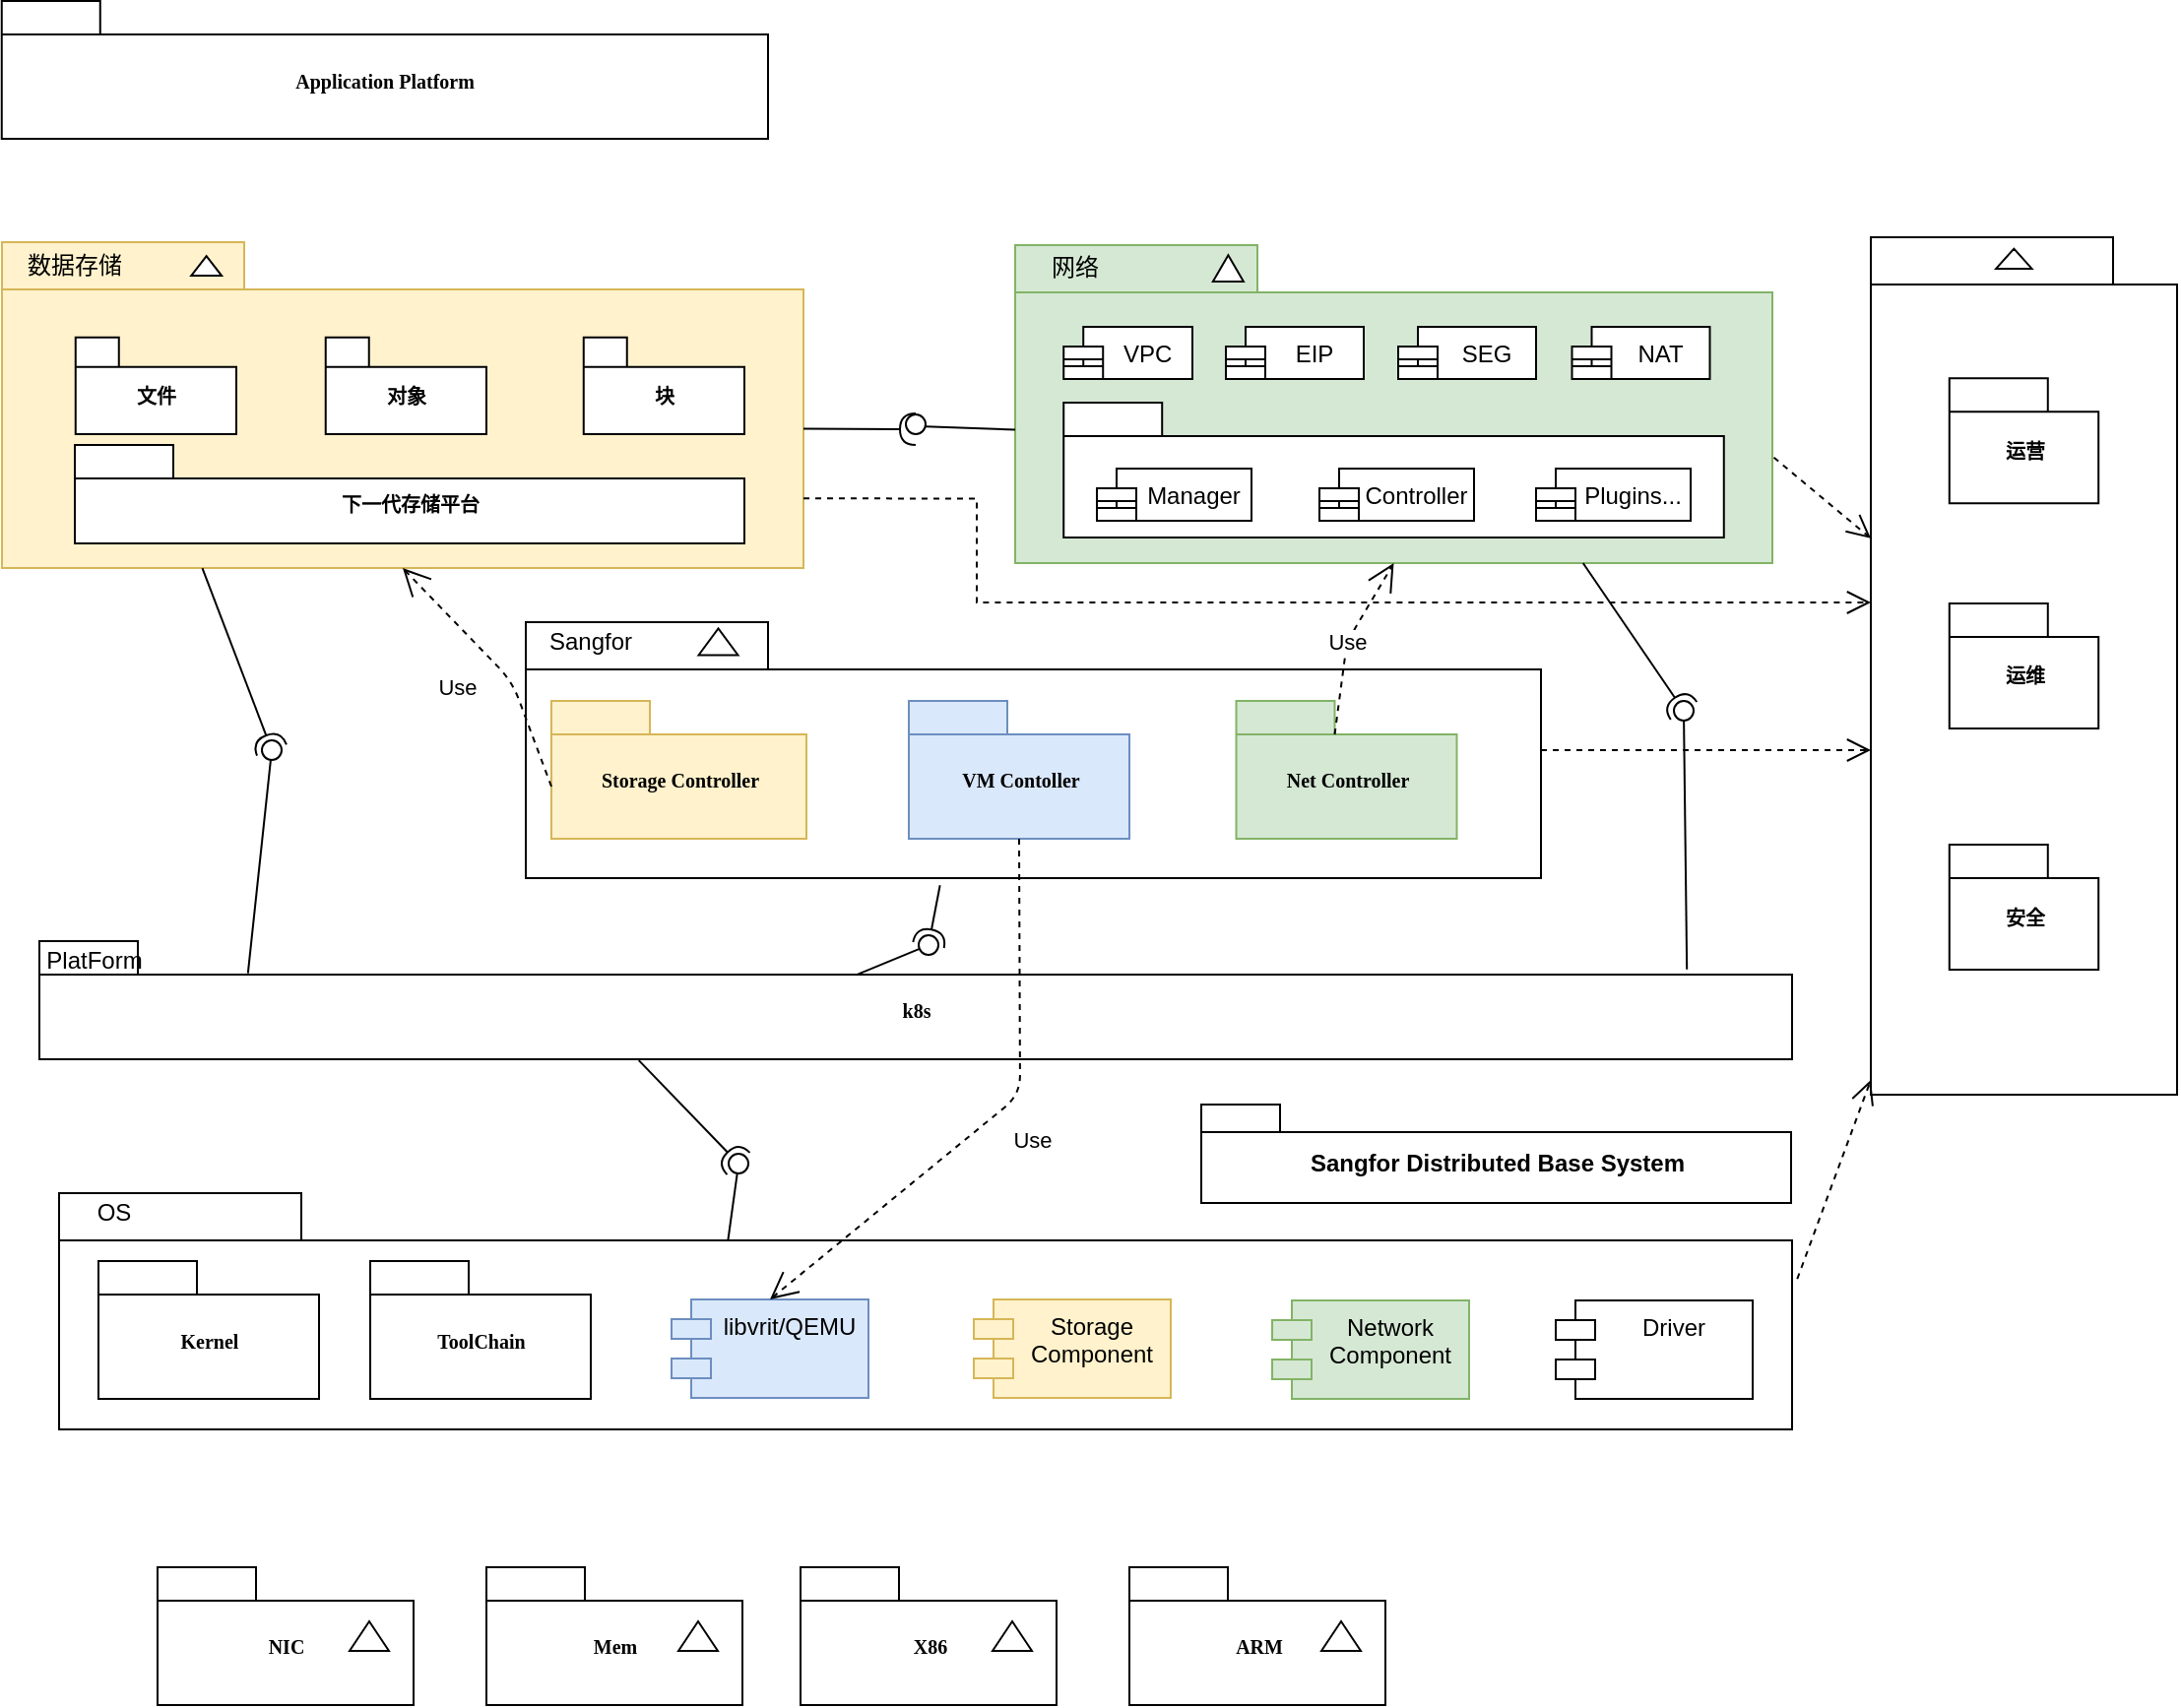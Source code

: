 <mxfile version="14.6.6" type="github">
  <diagram name="Page-1" id="b5b7bab2-c9e2-2cf4-8b2a-24fd1a2a6d21">
    <mxGraphModel dx="1176" dy="579" grid="1" gridSize="10" guides="1" tooltips="1" connect="1" arrows="1" fold="1" page="1" pageScale="1" pageWidth="827" pageHeight="1169" background="none" math="0" shadow="0">
      <root>
        <mxCell id="0" />
        <mxCell id="1" parent="0" />
        <mxCell id="6e0c8c40b5770093-6" value="" style="group" parent="1" vertex="1" connectable="0">
          <mxGeometry x="170.88" y="174.5" width="389.12" height="70" as="geometry" />
        </mxCell>
        <mxCell id="6e0c8c40b5770093-4" value="Application Platform" style="shape=folder;fontStyle=1;spacingTop=10;tabWidth=50;tabHeight=17;tabPosition=left;html=1;rounded=0;shadow=0;comic=0;labelBackgroundColor=none;strokeWidth=1;fontFamily=Verdana;fontSize=10;align=center;" parent="6e0c8c40b5770093-6" vertex="1">
          <mxGeometry width="389.12" height="70" as="geometry" />
        </mxCell>
        <mxCell id="6e0c8c40b5770093-18" value="" style="group;" parent="1" vertex="1" connectable="0">
          <mxGeometry x="178" y="294.5" width="462" height="168.05" as="geometry" />
        </mxCell>
        <mxCell id="6e0c8c40b5770093-11" value="" style="shape=folder;fontStyle=1;spacingTop=10;tabWidth=123;tabHeight=24;tabPosition=left;html=1;rounded=0;shadow=0;comic=0;labelBackgroundColor=none;strokeWidth=1;fontFamily=Verdana;fontSize=10;align=center;fillColor=#fff2cc;strokeColor=#d6b656;" parent="6e0c8c40b5770093-18" vertex="1">
          <mxGeometry x="-7" y="2.55" width="407" height="165.5" as="geometry" />
        </mxCell>
        <mxCell id="6e0c8c40b5770093-13" value="" style="triangle;whiteSpace=wrap;html=1;rounded=0;shadow=0;comic=0;labelBackgroundColor=none;strokeWidth=1;fontFamily=Verdana;fontSize=10;align=center;rotation=-90;" parent="6e0c8c40b5770093-18" vertex="1">
          <mxGeometry x="91.83" y="6.82" width="10" height="15.46" as="geometry" />
        </mxCell>
        <mxCell id="6e0c8c40b5770093-15" value="文件" style="shape=folder;fontStyle=1;spacingTop=10;tabWidth=22;tabHeight=15;tabPosition=left;html=1;rounded=0;shadow=0;comic=0;labelBackgroundColor=none;strokeWidth=1;fontFamily=Verdana;fontSize=10;align=center;" parent="6e0c8c40b5770093-18" vertex="1">
          <mxGeometry x="30.38" y="50.92" width="81.62" height="49.08" as="geometry" />
        </mxCell>
        <mxCell id="6e0c8c40b5770093-17" value="下一代存储平台" style="shape=folder;fontStyle=1;spacingTop=10;tabWidth=50;tabHeight=17;tabPosition=left;html=1;rounded=0;shadow=0;comic=0;labelBackgroundColor=none;strokeWidth=1;fontFamily=Verdana;fontSize=10;align=center;" parent="6e0c8c40b5770093-18" vertex="1">
          <mxGeometry x="30" y="105.5" width="340" height="50.04" as="geometry" />
        </mxCell>
        <mxCell id="6Uj97KdUfvaDmwoei_e6-2" value="对象" style="shape=folder;fontStyle=1;spacingTop=10;tabWidth=22;tabHeight=15;tabPosition=left;html=1;rounded=0;shadow=0;comic=0;labelBackgroundColor=none;strokeWidth=1;fontFamily=Verdana;fontSize=10;align=center;" vertex="1" parent="6e0c8c40b5770093-18">
          <mxGeometry x="157.37" y="50.92" width="81.62" height="49.08" as="geometry" />
        </mxCell>
        <mxCell id="6Uj97KdUfvaDmwoei_e6-3" value="块" style="shape=folder;fontStyle=1;spacingTop=10;tabWidth=22;tabHeight=15;tabPosition=left;html=1;rounded=0;shadow=0;comic=0;labelBackgroundColor=none;strokeWidth=1;fontFamily=Verdana;fontSize=10;align=center;" vertex="1" parent="6e0c8c40b5770093-18">
          <mxGeometry x="288.38" y="50.92" width="81.62" height="49.08" as="geometry" />
        </mxCell>
        <mxCell id="6Uj97KdUfvaDmwoei_e6-32" value="" style="rounded=0;orthogonalLoop=1;jettySize=auto;html=1;endArrow=halfCircle;endFill=0;endSize=6;strokeWidth=1;exitX=0;exitY=0;exitDx=407;exitDy=94.75;exitPerimeter=0;" edge="1" parent="6e0c8c40b5770093-18" source="6e0c8c40b5770093-11">
          <mxGeometry relative="1" as="geometry">
            <mxPoint x="440" y="105.5" as="sourcePoint" />
            <mxPoint x="457" y="97.5" as="targetPoint" />
          </mxGeometry>
        </mxCell>
        <mxCell id="6Uj97KdUfvaDmwoei_e6-33" value="" style="ellipse;whiteSpace=wrap;html=1;fontFamily=Helvetica;fontSize=12;fontColor=#000000;align=center;strokeColor=#000000;fillColor=#ffffff;points=[];aspect=fixed;resizable=0;" vertex="1" parent="6e0c8c40b5770093-18">
          <mxGeometry x="452" y="90" width="10" height="10" as="geometry" />
        </mxCell>
        <mxCell id="6Uj97KdUfvaDmwoei_e6-38" value="数据存储" style="text;html=1;strokeColor=none;fillColor=none;align=center;verticalAlign=middle;whiteSpace=wrap;rounded=0;" vertex="1" parent="6e0c8c40b5770093-18">
          <mxGeometry y="4.5" width="60" height="20" as="geometry" />
        </mxCell>
        <mxCell id="6e0c8c40b5770093-19" value="" style="group" parent="1" vertex="1" connectable="0">
          <mxGeometry x="685.5" y="298.5" width="390" height="586" as="geometry" />
        </mxCell>
        <mxCell id="6e0c8c40b5770093-20" value="" style="shape=folder;fontStyle=1;spacingTop=10;tabWidth=123;tabHeight=24;tabPosition=left;html=1;rounded=0;shadow=0;comic=0;labelBackgroundColor=none;strokeWidth=1;fontFamily=Verdana;fontSize=10;align=center;fillColor=#d5e8d4;strokeColor=#82b366;" parent="6e0c8c40b5770093-19" vertex="1">
          <mxGeometry width="384.5" height="161.5" as="geometry" />
        </mxCell>
        <mxCell id="6e0c8c40b5770093-21" value="" style="triangle;whiteSpace=wrap;html=1;rounded=0;shadow=0;comic=0;labelBackgroundColor=none;strokeWidth=1;fontFamily=Verdana;fontSize=10;align=center;rotation=-90;" parent="6e0c8c40b5770093-19" vertex="1">
          <mxGeometry x="101.496" y="3.998" width="13.389" height="15.529" as="geometry" />
        </mxCell>
        <mxCell id="6e0c8c40b5770093-22" value="" style="shape=folder;fontStyle=1;spacingTop=10;tabWidth=50;tabHeight=17;tabPosition=left;html=1;rounded=0;shadow=0;comic=0;labelBackgroundColor=none;strokeWidth=1;fontFamily=Verdana;fontSize=10;align=center;" parent="6e0c8c40b5770093-19" vertex="1">
          <mxGeometry x="24.61" y="80" width="335.28" height="68.46" as="geometry" />
        </mxCell>
        <mxCell id="6Uj97KdUfvaDmwoei_e6-5" value="Manager" style="shape=module;align=left;spacingLeft=20;align=center;verticalAlign=top;" vertex="1" parent="6e0c8c40b5770093-19">
          <mxGeometry x="41.5" y="113.5" width="78.5" height="26.5" as="geometry" />
        </mxCell>
        <mxCell id="6Uj97KdUfvaDmwoei_e6-6" value="Controller" style="shape=module;align=left;spacingLeft=20;align=center;verticalAlign=top;" vertex="1" parent="6e0c8c40b5770093-19">
          <mxGeometry x="154.5" y="113.5" width="78.5" height="26.5" as="geometry" />
        </mxCell>
        <mxCell id="6Uj97KdUfvaDmwoei_e6-7" value="Plugins..." style="shape=module;align=left;spacingLeft=20;align=center;verticalAlign=top;" vertex="1" parent="6e0c8c40b5770093-19">
          <mxGeometry x="264.5" y="113.5" width="78.5" height="26.5" as="geometry" />
        </mxCell>
        <mxCell id="6Uj97KdUfvaDmwoei_e6-8" value="VPC" style="shape=module;align=left;spacingLeft=20;align=center;verticalAlign=top;" vertex="1" parent="6e0c8c40b5770093-19">
          <mxGeometry x="24.61" y="41.5" width="65.39" height="26.5" as="geometry" />
        </mxCell>
        <mxCell id="6Uj97KdUfvaDmwoei_e6-9" value="EIP" style="shape=module;align=left;spacingLeft=20;align=center;verticalAlign=top;" vertex="1" parent="6e0c8c40b5770093-19">
          <mxGeometry x="107" y="41.5" width="70" height="26.5" as="geometry" />
        </mxCell>
        <mxCell id="6Uj97KdUfvaDmwoei_e6-10" value="SEG" style="shape=module;align=left;spacingLeft=20;align=center;verticalAlign=top;" vertex="1" parent="6e0c8c40b5770093-19">
          <mxGeometry x="194.5" y="41.5" width="70" height="26.5" as="geometry" />
        </mxCell>
        <mxCell id="6Uj97KdUfvaDmwoei_e6-11" value="NAT" style="shape=module;align=left;spacingLeft=20;align=center;verticalAlign=top;" vertex="1" parent="6e0c8c40b5770093-19">
          <mxGeometry x="282.75" y="41.5" width="70" height="26.5" as="geometry" />
        </mxCell>
        <mxCell id="6Uj97KdUfvaDmwoei_e6-39" value="网络" style="text;html=1;strokeColor=none;fillColor=none;align=center;verticalAlign=middle;whiteSpace=wrap;rounded=0;" vertex="1" parent="6e0c8c40b5770093-19">
          <mxGeometry y="1.76" width="60" height="20" as="geometry" />
        </mxCell>
        <mxCell id="6Uj97KdUfvaDmwoei_e6-42" value="Net Controller" style="shape=folder;fontStyle=1;spacingTop=10;tabWidth=50;tabHeight=17;tabPosition=left;html=1;rounded=0;shadow=0;comic=0;labelBackgroundColor=none;strokeColor=#82b366;strokeWidth=1;fillColor=#d5e8d4;fontFamily=Verdana;fontSize=10;align=center;" vertex="1" parent="6e0c8c40b5770093-19">
          <mxGeometry x="114.75" y="231.5" width="112" height="70" as="geometry" />
        </mxCell>
        <mxCell id="6Uj97KdUfvaDmwoei_e6-43" value="Network&#xa;Component" style="shape=module;align=left;spacingLeft=20;align=center;verticalAlign=top;fillColor=#d5e8d4;strokeColor=#82b366;" vertex="1" parent="6e0c8c40b5770093-19">
          <mxGeometry x="133" y="536" width="100" height="50" as="geometry" />
        </mxCell>
        <mxCell id="6Uj97KdUfvaDmwoei_e6-56" value="Sangfor Distributed Base System" style="shape=folder;fontStyle=1;spacingTop=10;tabWidth=40;tabHeight=14;tabPosition=left;html=1;" vertex="1" parent="6e0c8c40b5770093-19">
          <mxGeometry x="94.5" y="436.5" width="299.5" height="50" as="geometry" />
        </mxCell>
        <mxCell id="6e0c8c40b5770093-30" value="" style="group" parent="1" vertex="1" connectable="0">
          <mxGeometry x="1120" y="294.5" width="155.5" height="435.5" as="geometry" />
        </mxCell>
        <mxCell id="6e0c8c40b5770093-24" value="" style="group" parent="6e0c8c40b5770093-30" vertex="1" connectable="0">
          <mxGeometry width="155.5" height="435.5" as="geometry" />
        </mxCell>
        <mxCell id="6e0c8c40b5770093-25" value="" style="shape=folder;fontStyle=1;spacingTop=10;tabWidth=123;tabHeight=24;tabPosition=left;html=1;rounded=0;shadow=0;comic=0;labelBackgroundColor=none;strokeWidth=1;fontFamily=Verdana;fontSize=10;align=center;" parent="6e0c8c40b5770093-24" vertex="1">
          <mxGeometry width="155.5" height="435.5" as="geometry" />
        </mxCell>
        <mxCell id="6e0c8c40b5770093-29" value="" style="triangle;whiteSpace=wrap;html=1;rounded=0;shadow=0;comic=0;labelBackgroundColor=none;strokeWidth=1;fontFamily=Verdana;fontSize=10;align=center;rotation=-90;" parent="6e0c8c40b5770093-24" vertex="1">
          <mxGeometry x="67.609" y="1.815" width="10.141" height="18.146" as="geometry" />
        </mxCell>
        <mxCell id="6e0c8c40b5770093-27" value="运营" style="shape=folder;fontStyle=1;spacingTop=10;tabWidth=50;tabHeight=17;tabPosition=left;html=1;rounded=0;shadow=0;comic=0;labelBackgroundColor=none;strokeWidth=1;fontFamily=Verdana;fontSize=10;align=center;" parent="6e0c8c40b5770093-24" vertex="1">
          <mxGeometry x="39.889" y="71.676" width="75.722" height="63.51" as="geometry" />
        </mxCell>
        <mxCell id="6e0c8c40b5770093-31" value="运维" style="shape=folder;fontStyle=1;spacingTop=10;tabWidth=50;tabHeight=17;tabPosition=left;html=1;rounded=0;shadow=0;comic=0;labelBackgroundColor=none;strokeWidth=1;fontFamily=Verdana;fontSize=10;align=center;" parent="6e0c8c40b5770093-24" vertex="1">
          <mxGeometry x="39.889" y="185.995" width="75.722" height="63.51" as="geometry" />
        </mxCell>
        <mxCell id="6e0c8c40b5770093-28" value="安全" style="shape=folder;fontStyle=1;spacingTop=10;tabWidth=50;tabHeight=17;tabPosition=left;html=1;rounded=0;shadow=0;comic=0;labelBackgroundColor=none;strokeWidth=1;fontFamily=Verdana;fontSize=10;align=center;" parent="6e0c8c40b5770093-24" vertex="1">
          <mxGeometry x="39.889" y="308.479" width="75.722" height="63.51" as="geometry" />
        </mxCell>
        <mxCell id="6e0c8c40b5770093-71" style="edgeStyle=elbowEdgeStyle;rounded=0;html=1;dashed=1;labelBackgroundColor=none;startFill=0;endArrow=open;endFill=0;endSize=10;fontFamily=Verdana;fontSize=10;elbow=vertical;" parent="1" source="6e0c8c40b5770093-33" target="6e0c8c40b5770093-25" edge="1">
          <mxGeometry relative="1" as="geometry" />
        </mxCell>
        <mxCell id="6e0c8c40b5770093-33" value="" style="shape=folder;fontStyle=1;spacingTop=10;tabWidth=123;tabHeight=24;tabPosition=left;html=1;rounded=0;shadow=0;comic=0;labelBackgroundColor=none;strokeColor=#000000;strokeWidth=1;fillColor=#ffffff;fontFamily=Verdana;fontSize=10;fontColor=#000000;align=center;" parent="1" vertex="1">
          <mxGeometry x="437" y="490" width="515.5" height="130" as="geometry" />
        </mxCell>
        <mxCell id="6e0c8c40b5770093-42" value="Storage Controller" style="shape=folder;fontStyle=1;spacingTop=10;tabWidth=50;tabHeight=17;tabPosition=left;html=1;rounded=0;shadow=0;comic=0;labelBackgroundColor=none;strokeColor=#d6b656;strokeWidth=1;fillColor=#fff2cc;fontFamily=Verdana;fontSize=10;align=center;" parent="1" vertex="1">
          <mxGeometry x="450" y="530" width="129.5" height="70" as="geometry" />
        </mxCell>
        <mxCell id="6e0c8c40b5770093-43" value="VM Contoller" style="shape=folder;fontStyle=1;spacingTop=10;tabWidth=50;tabHeight=17;tabPosition=left;html=1;rounded=0;shadow=0;comic=0;labelBackgroundColor=none;strokeColor=#6c8ebf;strokeWidth=1;fillColor=#dae8fc;fontFamily=Verdana;fontSize=10;align=center;" parent="1" vertex="1">
          <mxGeometry x="631.5" y="530" width="112" height="70" as="geometry" />
        </mxCell>
        <mxCell id="6e0c8c40b5770093-45" value="Net Controller" style="shape=folder;fontStyle=1;spacingTop=10;tabWidth=50;tabHeight=17;tabPosition=left;html=1;rounded=0;shadow=0;comic=0;labelBackgroundColor=none;strokeColor=#82b366;strokeWidth=1;fillColor=#d5e8d4;fontFamily=Verdana;fontSize=10;align=center;" parent="1" vertex="1">
          <mxGeometry x="797.75" y="530" width="112" height="70" as="geometry" />
        </mxCell>
        <mxCell id="6e0c8c40b5770093-70" style="edgeStyle=none;rounded=0;html=1;dashed=1;labelBackgroundColor=none;startFill=0;endArrow=open;endFill=0;endSize=10;fontFamily=Verdana;fontSize=10;exitX=1.003;exitY=0.363;exitPerimeter=0;" parent="1" source="6e0c8c40b5770093-47" target="6e0c8c40b5770093-25" edge="1">
          <mxGeometry relative="1" as="geometry" />
        </mxCell>
        <mxCell id="6e0c8c40b5770093-47" value="" style="shape=folder;fontStyle=1;spacingTop=10;tabWidth=123;tabHeight=24;tabPosition=left;html=1;rounded=0;shadow=0;comic=0;labelBackgroundColor=none;strokeWidth=1;fontFamily=Verdana;fontSize=10;align=center;" parent="1" vertex="1">
          <mxGeometry x="200" y="780" width="880" height="120" as="geometry" />
        </mxCell>
        <mxCell id="6e0c8c40b5770093-49" value="Kernel" style="shape=folder;fontStyle=1;spacingTop=10;tabWidth=50;tabHeight=17;tabPosition=left;html=1;rounded=0;shadow=0;comic=0;labelBackgroundColor=none;strokeWidth=1;fontFamily=Verdana;fontSize=10;align=center;" parent="1" vertex="1">
          <mxGeometry x="220" y="814.5" width="112" height="70" as="geometry" />
        </mxCell>
        <mxCell id="6e0c8c40b5770093-50" value="ToolChain" style="shape=folder;fontStyle=1;spacingTop=10;tabWidth=50;tabHeight=17;tabPosition=left;html=1;rounded=0;shadow=0;comic=0;labelBackgroundColor=none;strokeWidth=1;fontFamily=Verdana;fontSize=10;align=center;" parent="1" vertex="1">
          <mxGeometry x="358" y="814.5" width="112" height="70" as="geometry" />
        </mxCell>
        <mxCell id="6e0c8c40b5770093-51" value="" style="triangle;whiteSpace=wrap;html=1;rounded=0;shadow=0;comic=0;labelBackgroundColor=none;strokeColor=#000000;strokeWidth=1;fillColor=#ffffff;fontFamily=Verdana;fontSize=10;fontColor=#000000;align=center;rotation=-90;" parent="1" vertex="1">
          <mxGeometry x="528" y="490" width="13.5" height="20" as="geometry" />
        </mxCell>
        <mxCell id="6e0c8c40b5770093-52" value="" style="group" parent="1" vertex="1" connectable="0">
          <mxGeometry x="576.5" y="969.999" width="130" height="70" as="geometry" />
        </mxCell>
        <mxCell id="6e0c8c40b5770093-53" value="X86" style="shape=folder;fontStyle=1;spacingTop=10;tabWidth=50;tabHeight=17;tabPosition=left;html=1;rounded=0;shadow=0;comic=0;labelBackgroundColor=none;strokeWidth=1;fontFamily=Verdana;fontSize=10;align=center;" parent="6e0c8c40b5770093-52" vertex="1">
          <mxGeometry width="130" height="70" as="geometry" />
        </mxCell>
        <mxCell id="6e0c8c40b5770093-54" value="" style="triangle;whiteSpace=wrap;html=1;rounded=0;shadow=0;comic=0;labelBackgroundColor=none;strokeWidth=1;fontFamily=Verdana;fontSize=10;align=center;rotation=-90;" parent="6e0c8c40b5770093-52" vertex="1">
          <mxGeometry x="100" y="25" width="15" height="20" as="geometry" />
        </mxCell>
        <mxCell id="6e0c8c40b5770093-55" value="" style="group" parent="1" vertex="1" connectable="0">
          <mxGeometry x="743.5" y="969.999" width="130" height="70" as="geometry" />
        </mxCell>
        <mxCell id="6e0c8c40b5770093-56" value="ARM" style="shape=folder;fontStyle=1;spacingTop=10;tabWidth=50;tabHeight=17;tabPosition=left;html=1;rounded=0;shadow=0;comic=0;labelBackgroundColor=none;strokeWidth=1;fontFamily=Verdana;fontSize=10;align=center;" parent="6e0c8c40b5770093-55" vertex="1">
          <mxGeometry width="130" height="70" as="geometry" />
        </mxCell>
        <mxCell id="6e0c8c40b5770093-57" value="" style="triangle;whiteSpace=wrap;html=1;rounded=0;shadow=0;comic=0;labelBackgroundColor=none;strokeWidth=1;fontFamily=Verdana;fontSize=10;align=center;rotation=-90;" parent="6e0c8c40b5770093-55" vertex="1">
          <mxGeometry x="100" y="25" width="15" height="20" as="geometry" />
        </mxCell>
        <mxCell id="6e0c8c40b5770093-62" style="edgeStyle=none;rounded=0;html=1;dashed=1;labelBackgroundColor=none;startFill=0;endArrow=open;endFill=0;endSize=10;fontFamily=Verdana;fontSize=10;exitX=1.002;exitY=0.668;exitPerimeter=0;" parent="1" source="6e0c8c40b5770093-20" target="6e0c8c40b5770093-25" edge="1">
          <mxGeometry relative="1" as="geometry" />
        </mxCell>
        <mxCell id="6e0c8c40b5770093-63" style="edgeStyle=orthogonalEdgeStyle;rounded=0;html=1;dashed=1;labelBackgroundColor=none;startFill=0;endArrow=open;endFill=0;endSize=10;fontFamily=Verdana;fontSize=10;exitX=0;exitY=0;exitDx=407;exitDy=130.125;exitPerimeter=0;" parent="1" source="6e0c8c40b5770093-11" target="6e0c8c40b5770093-25" edge="1">
          <mxGeometry relative="1" as="geometry">
            <Array as="points">
              <mxPoint x="666" y="427" />
              <mxPoint x="666" y="480" />
            </Array>
          </mxGeometry>
        </mxCell>
        <mxCell id="6Uj97KdUfvaDmwoei_e6-12" value="k8s" style="shape=folder;fontStyle=1;spacingTop=10;tabWidth=50;tabHeight=17;tabPosition=left;html=1;rounded=0;shadow=0;comic=0;labelBackgroundColor=none;strokeColor=#000000;strokeWidth=1;fillColor=#ffffff;fontFamily=Verdana;fontSize=10;fontColor=#000000;align=center;" vertex="1" parent="1">
          <mxGeometry x="190" y="652" width="890" height="60" as="geometry" />
        </mxCell>
        <mxCell id="6Uj97KdUfvaDmwoei_e6-14" value="" style="rounded=0;orthogonalLoop=1;jettySize=auto;html=1;endArrow=none;endFill=0;exitX=0.466;exitY=0.287;exitDx=0;exitDy=0;exitPerimeter=0;" edge="1" target="6Uj97KdUfvaDmwoei_e6-16" parent="1" source="6Uj97KdUfvaDmwoei_e6-12">
          <mxGeometry relative="1" as="geometry">
            <mxPoint x="620" y="654" as="sourcePoint" />
          </mxGeometry>
        </mxCell>
        <mxCell id="6Uj97KdUfvaDmwoei_e6-15" value="" style="rounded=0;orthogonalLoop=1;jettySize=auto;html=1;endArrow=halfCircle;endFill=0;entryX=0.5;entryY=0.5;entryDx=0;entryDy=0;endSize=6;strokeWidth=1;exitX=0.408;exitY=1.028;exitDx=0;exitDy=0;exitPerimeter=0;" edge="1" target="6Uj97KdUfvaDmwoei_e6-16" parent="1" source="6e0c8c40b5770093-33">
          <mxGeometry relative="1" as="geometry">
            <mxPoint x="660" y="654" as="sourcePoint" />
          </mxGeometry>
        </mxCell>
        <mxCell id="6Uj97KdUfvaDmwoei_e6-16" value="" style="ellipse;whiteSpace=wrap;html=1;fontFamily=Helvetica;fontSize=12;fontColor=#000000;align=center;strokeColor=#000000;fillColor=#ffffff;points=[];aspect=fixed;resizable=0;" vertex="1" parent="1">
          <mxGeometry x="636.5" y="649" width="10" height="10" as="geometry" />
        </mxCell>
        <mxCell id="6Uj97KdUfvaDmwoei_e6-17" value="libvrit/QEMU" style="shape=module;align=left;spacingLeft=20;align=center;verticalAlign=top;fillColor=#dae8fc;strokeColor=#6c8ebf;" vertex="1" parent="1">
          <mxGeometry x="511" y="834" width="100" height="50" as="geometry" />
        </mxCell>
        <mxCell id="6Uj97KdUfvaDmwoei_e6-18" value="Storage&#xa;Component" style="shape=module;align=left;spacingLeft=20;align=center;verticalAlign=top;fillColor=#fff2cc;strokeColor=#d6b656;" vertex="1" parent="1">
          <mxGeometry x="664.5" y="834" width="100" height="50" as="geometry" />
        </mxCell>
        <mxCell id="6Uj97KdUfvaDmwoei_e6-19" value="Network&#xa;Component" style="shape=module;align=left;spacingLeft=20;align=center;verticalAlign=top;fillColor=#d5e8d4;strokeColor=#82b366;" vertex="1" parent="1">
          <mxGeometry x="816" y="834.5" width="100" height="50" as="geometry" />
        </mxCell>
        <mxCell id="6Uj97KdUfvaDmwoei_e6-20" value="Driver" style="shape=module;align=left;spacingLeft=20;align=center;verticalAlign=top;" vertex="1" parent="1">
          <mxGeometry x="960" y="834.5" width="100" height="50" as="geometry" />
        </mxCell>
        <mxCell id="6Uj97KdUfvaDmwoei_e6-21" value="" style="rounded=0;orthogonalLoop=1;jettySize=auto;html=1;endArrow=none;endFill=0;exitX=0.386;exitY=0.2;exitDx=0;exitDy=0;exitPerimeter=0;" edge="1" target="6Uj97KdUfvaDmwoei_e6-23" parent="1" source="6e0c8c40b5770093-47">
          <mxGeometry relative="1" as="geometry">
            <mxPoint x="525" y="765" as="sourcePoint" />
          </mxGeometry>
        </mxCell>
        <mxCell id="6Uj97KdUfvaDmwoei_e6-22" value="" style="rounded=0;orthogonalLoop=1;jettySize=auto;html=1;endArrow=halfCircle;endFill=0;entryX=0.5;entryY=0.5;entryDx=0;entryDy=0;endSize=6;strokeWidth=1;exitX=0.342;exitY=1.009;exitDx=0;exitDy=0;exitPerimeter=0;" edge="1" target="6Uj97KdUfvaDmwoei_e6-23" parent="1" source="6Uj97KdUfvaDmwoei_e6-12">
          <mxGeometry relative="1" as="geometry">
            <mxPoint x="565" y="765" as="sourcePoint" />
          </mxGeometry>
        </mxCell>
        <mxCell id="6Uj97KdUfvaDmwoei_e6-23" value="" style="ellipse;whiteSpace=wrap;html=1;fontFamily=Helvetica;fontSize=12;fontColor=#000000;align=center;strokeColor=#000000;fillColor=#ffffff;points=[];aspect=fixed;resizable=0;" vertex="1" parent="1">
          <mxGeometry x="540" y="760" width="10" height="10" as="geometry" />
        </mxCell>
        <mxCell id="6Uj97KdUfvaDmwoei_e6-24" value="" style="rounded=0;orthogonalLoop=1;jettySize=auto;html=1;endArrow=none;endFill=0;exitX=0.119;exitY=0.272;exitDx=0;exitDy=0;exitPerimeter=0;" edge="1" target="6Uj97KdUfvaDmwoei_e6-26" parent="1" source="6Uj97KdUfvaDmwoei_e6-12">
          <mxGeometry relative="1" as="geometry">
            <mxPoint x="288" y="555" as="sourcePoint" />
          </mxGeometry>
        </mxCell>
        <mxCell id="6Uj97KdUfvaDmwoei_e6-25" value="" style="rounded=0;orthogonalLoop=1;jettySize=auto;html=1;endArrow=halfCircle;endFill=0;entryX=0.5;entryY=0.5;entryDx=0;entryDy=0;endSize=6;strokeWidth=1;exitX=0.25;exitY=1;exitDx=0;exitDy=0;exitPerimeter=0;" edge="1" target="6Uj97KdUfvaDmwoei_e6-26" parent="1" source="6e0c8c40b5770093-11">
          <mxGeometry relative="1" as="geometry">
            <mxPoint x="328" y="555" as="sourcePoint" />
          </mxGeometry>
        </mxCell>
        <mxCell id="6Uj97KdUfvaDmwoei_e6-26" value="" style="ellipse;whiteSpace=wrap;html=1;fontFamily=Helvetica;fontSize=12;fontColor=#000000;align=center;strokeColor=#000000;fillColor=#ffffff;points=[];aspect=fixed;resizable=0;" vertex="1" parent="1">
          <mxGeometry x="303" y="550" width="10" height="10" as="geometry" />
        </mxCell>
        <mxCell id="6Uj97KdUfvaDmwoei_e6-27" value="" style="rounded=0;orthogonalLoop=1;jettySize=auto;html=1;endArrow=none;endFill=0;exitX=0.94;exitY=0.24;exitDx=0;exitDy=0;exitPerimeter=0;" edge="1" target="6Uj97KdUfvaDmwoei_e6-29" parent="1" source="6Uj97KdUfvaDmwoei_e6-12">
          <mxGeometry relative="1" as="geometry">
            <mxPoint x="1020" y="535" as="sourcePoint" />
          </mxGeometry>
        </mxCell>
        <mxCell id="6Uj97KdUfvaDmwoei_e6-28" value="" style="rounded=0;orthogonalLoop=1;jettySize=auto;html=1;endArrow=halfCircle;endFill=0;entryX=0.5;entryY=0.5;entryDx=0;entryDy=0;endSize=6;strokeWidth=1;exitX=0.75;exitY=1;exitDx=0;exitDy=0;exitPerimeter=0;" edge="1" target="6Uj97KdUfvaDmwoei_e6-29" parent="1" source="6e0c8c40b5770093-20">
          <mxGeometry relative="1" as="geometry">
            <mxPoint x="1060" y="535" as="sourcePoint" />
          </mxGeometry>
        </mxCell>
        <mxCell id="6Uj97KdUfvaDmwoei_e6-29" value="" style="ellipse;whiteSpace=wrap;html=1;fontFamily=Helvetica;fontSize=12;fontColor=#000000;align=center;strokeColor=#000000;fillColor=#ffffff;points=[];aspect=fixed;resizable=0;" vertex="1" parent="1">
          <mxGeometry x="1020" y="530" width="10" height="10" as="geometry" />
        </mxCell>
        <mxCell id="6Uj97KdUfvaDmwoei_e6-31" value="" style="rounded=0;orthogonalLoop=1;jettySize=auto;html=1;endArrow=none;endFill=0;exitX=0;exitY=0;exitDx=0;exitDy=92.75;exitPerimeter=0;" edge="1" parent="1">
          <mxGeometry relative="1" as="geometry">
            <mxPoint x="685.5" y="392.25" as="sourcePoint" />
            <mxPoint x="639.999" y="390.619" as="targetPoint" />
          </mxGeometry>
        </mxCell>
        <mxCell id="6Uj97KdUfvaDmwoei_e6-36" value="OS" style="text;html=1;strokeColor=none;fillColor=none;align=center;verticalAlign=middle;whiteSpace=wrap;rounded=0;" vertex="1" parent="1">
          <mxGeometry x="208" y="780" width="40" height="20" as="geometry" />
        </mxCell>
        <mxCell id="6Uj97KdUfvaDmwoei_e6-37" value="PlatForm" style="text;html=1;strokeColor=none;fillColor=none;align=center;verticalAlign=middle;whiteSpace=wrap;rounded=0;" vertex="1" parent="1">
          <mxGeometry x="198" y="652" width="40" height="20" as="geometry" />
        </mxCell>
        <mxCell id="6Uj97KdUfvaDmwoei_e6-40" value="Use" style="endArrow=open;endSize=12;dashed=1;html=1;entryX=0.5;entryY=1;entryDx=0;entryDy=0;entryPerimeter=0;exitX=0;exitY=0;exitDx=0;exitDy=43.5;exitPerimeter=0;" edge="1" parent="1" source="6e0c8c40b5770093-42" target="6e0c8c40b5770093-11">
          <mxGeometry x="0.077" y="22" width="160" relative="1" as="geometry">
            <mxPoint x="330" y="580" as="sourcePoint" />
            <mxPoint x="490" y="580" as="targetPoint" />
            <Array as="points">
              <mxPoint x="430" y="520" />
            </Array>
            <mxPoint as="offset" />
          </mxGeometry>
        </mxCell>
        <mxCell id="6Uj97KdUfvaDmwoei_e6-41" value="Use" style="endArrow=open;endSize=12;dashed=1;html=1;entryX=0.5;entryY=1;entryDx=0;entryDy=0;entryPerimeter=0;exitX=0;exitY=0;exitDx=50;exitDy=17;exitPerimeter=0;" edge="1" parent="1" source="6e0c8c40b5770093-45" target="6e0c8c40b5770093-20">
          <mxGeometry width="160" relative="1" as="geometry">
            <mxPoint x="500" y="547" as="sourcePoint" />
            <mxPoint x="374.5" y="462.55" as="targetPoint" />
            <Array as="points">
              <mxPoint x="854" y="500" />
            </Array>
          </mxGeometry>
        </mxCell>
        <mxCell id="6Uj97KdUfvaDmwoei_e6-45" value="" style="group" vertex="1" connectable="0" parent="1">
          <mxGeometry x="250" y="969.999" width="130" height="70" as="geometry" />
        </mxCell>
        <mxCell id="6Uj97KdUfvaDmwoei_e6-46" value="NIC" style="shape=folder;fontStyle=1;spacingTop=10;tabWidth=50;tabHeight=17;tabPosition=left;html=1;rounded=0;shadow=0;comic=0;labelBackgroundColor=none;strokeWidth=1;fontFamily=Verdana;fontSize=10;align=center;" vertex="1" parent="6Uj97KdUfvaDmwoei_e6-45">
          <mxGeometry width="130" height="70" as="geometry" />
        </mxCell>
        <mxCell id="6Uj97KdUfvaDmwoei_e6-47" value="" style="triangle;whiteSpace=wrap;html=1;rounded=0;shadow=0;comic=0;labelBackgroundColor=none;strokeWidth=1;fontFamily=Verdana;fontSize=10;align=center;rotation=-90;" vertex="1" parent="6Uj97KdUfvaDmwoei_e6-45">
          <mxGeometry x="100" y="25" width="15" height="20" as="geometry" />
        </mxCell>
        <mxCell id="6Uj97KdUfvaDmwoei_e6-48" value="" style="group" vertex="1" connectable="0" parent="1">
          <mxGeometry x="417" y="969.999" width="130" height="70" as="geometry" />
        </mxCell>
        <mxCell id="6Uj97KdUfvaDmwoei_e6-49" value="Mem" style="shape=folder;fontStyle=1;spacingTop=10;tabWidth=50;tabHeight=17;tabPosition=left;html=1;rounded=0;shadow=0;comic=0;labelBackgroundColor=none;strokeWidth=1;fontFamily=Verdana;fontSize=10;align=center;" vertex="1" parent="6Uj97KdUfvaDmwoei_e6-48">
          <mxGeometry width="130" height="70" as="geometry" />
        </mxCell>
        <mxCell id="6Uj97KdUfvaDmwoei_e6-50" value="" style="triangle;whiteSpace=wrap;html=1;rounded=0;shadow=0;comic=0;labelBackgroundColor=none;strokeWidth=1;fontFamily=Verdana;fontSize=10;align=center;rotation=-90;" vertex="1" parent="6Uj97KdUfvaDmwoei_e6-48">
          <mxGeometry x="100" y="25" width="15" height="20" as="geometry" />
        </mxCell>
        <mxCell id="6Uj97KdUfvaDmwoei_e6-53" value="Sangfor" style="text;html=1;strokeColor=none;fillColor=none;align=center;verticalAlign=middle;whiteSpace=wrap;rounded=0;" vertex="1" parent="1">
          <mxGeometry x="440" y="490" width="60" height="20" as="geometry" />
        </mxCell>
        <mxCell id="6Uj97KdUfvaDmwoei_e6-54" value="Use" style="endArrow=open;endSize=12;dashed=1;html=1;entryX=0.5;entryY=0;entryDx=0;entryDy=0;exitX=0.5;exitY=1;exitDx=0;exitDy=0;exitPerimeter=0;" edge="1" parent="1" source="6e0c8c40b5770093-43" target="6Uj97KdUfvaDmwoei_e6-17">
          <mxGeometry x="-0.116" y="16" width="160" relative="1" as="geometry">
            <mxPoint x="680" y="760" as="sourcePoint" />
            <mxPoint x="840" y="760" as="targetPoint" />
            <Array as="points">
              <mxPoint x="688" y="730" />
            </Array>
            <mxPoint x="-4" y="11" as="offset" />
          </mxGeometry>
        </mxCell>
      </root>
    </mxGraphModel>
  </diagram>
</mxfile>
